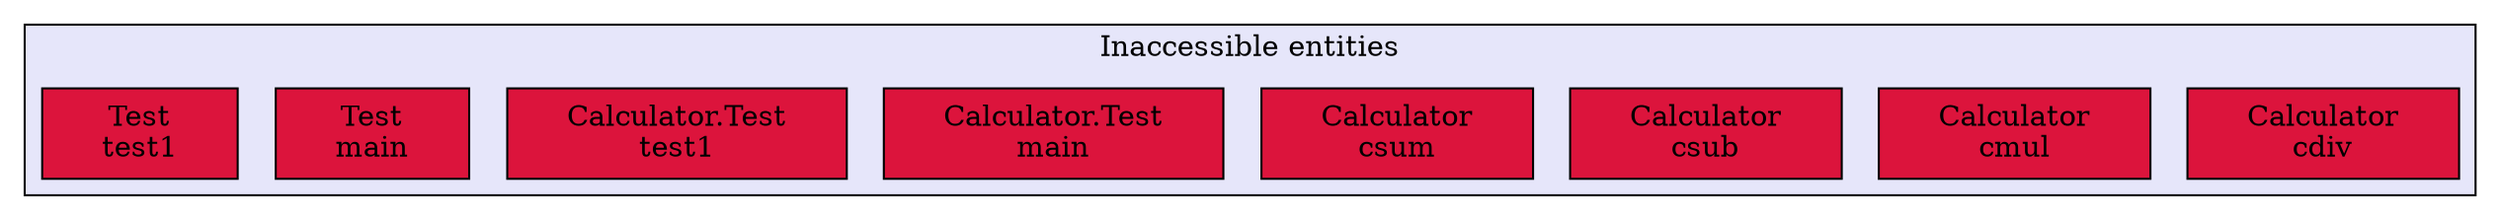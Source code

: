 digraph "Levels within software" {
	node [label="\N", margin="0.4,0.1", style=filled];
	subgraph "cluster_-1" {
		graph [label="Inaccessible entities",
			style=filled,
			fillcolor=lavender];
		1 [label="Calculator\ncdiv", style="filled,solid", shape=box, fillcolor=crimson];
		2 [label="Calculator\ncmul", style="filled,solid", shape=box, fillcolor=crimson];
		3 [label="Calculator\ncsub", style="filled,solid", shape=box, fillcolor=crimson];
		4 [label="Calculator\ncsum", style="filled,solid", shape=box, fillcolor=crimson];
		5 [label="Calculator.Test\nmain", style="filled,solid", shape=box, fillcolor=crimson];
		6 [label="Calculator.Test\ntest1", style="filled,solid", shape=box, fillcolor=crimson];
		7 [label="Test\nmain", style="filled,solid", shape=box, fillcolor=crimson];
		8 [label="Test\ntest1", style="filled,solid", shape=box, fillcolor=crimson];
	}
}
